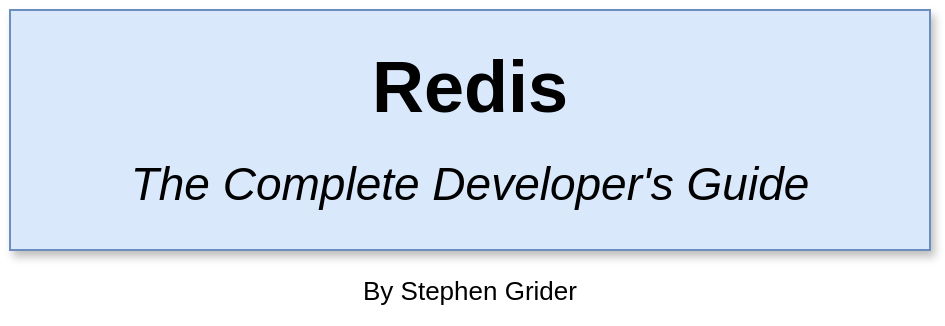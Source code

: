 <mxfile version="13.3.7" type="device" pages="2"><diagram id="y65mOSdOqaE_6ZBy6ljn" name="01 - int"><mxGraphModel dx="629" dy="349" grid="1" gridSize="10" guides="1" tooltips="1" connect="1" arrows="1" fold="1" page="1" pageScale="1" pageWidth="1920" pageHeight="1200" math="0" shadow="0"><root><mxCell id="0"/><mxCell id="1" parent="0"/><mxCell id="xomOhUDLkmy09ltK3X0Q-1" value="Redis&lt;br style=&quot;font-size: 36px&quot;&gt;&lt;span style=&quot;font-weight: normal&quot;&gt;&lt;i&gt;&lt;font style=&quot;font-size: 23px&quot;&gt;The Complete Developer's Guide&lt;/font&gt;&lt;/i&gt;&lt;/span&gt;" style="rounded=0;whiteSpace=wrap;html=1;fillColor=#dae8fc;strokeColor=#6c8ebf;shadow=1;fontSize=36;fontStyle=1" vertex="1" parent="1"><mxGeometry x="660" y="440" width="460" height="120" as="geometry"/></mxCell><mxCell id="xomOhUDLkmy09ltK3X0Q-2" value="By Stephen Grider" style="text;html=1;strokeColor=none;fillColor=none;align=center;verticalAlign=middle;whiteSpace=wrap;rounded=0;shadow=1;fontSize=13;fontStyle=0" vertex="1" parent="1"><mxGeometry x="700" y="570" width="380" height="20" as="geometry"/></mxCell></root></mxGraphModel></diagram><diagram id="S7z1ZiXRAy_TKu9vgH3I" name="02 - help"><mxGraphModel dx="439" dy="243" grid="1" gridSize="10" guides="1" tooltips="1" connect="1" arrows="1" fold="1" page="1" pageScale="1" pageWidth="1920" pageHeight="1200" math="0" shadow="0"><root><mxCell id="Z_28NAp0KcbKsxbte7Ra-0"/><mxCell id="Z_28NAp0KcbKsxbte7Ra-1" parent="Z_28NAp0KcbKsxbte7Ra-0"/><mxCell id="Z_28NAp0KcbKsxbte7Ra-2" value="Got stuck?" style="text;html=1;strokeColor=none;fillColor=none;align=center;verticalAlign=middle;whiteSpace=wrap;rounded=0;shadow=1;fontSize=16;fontStyle=1" vertex="1" parent="Z_28NAp0KcbKsxbte7Ra-1"><mxGeometry x="837.5" y="400" width="220" height="20" as="geometry"/></mxCell><mxCell id="Z_28NAp0KcbKsxbte7Ra-3" value="Search the course QA" style="rounded=0;whiteSpace=wrap;html=1;shadow=1;fontSize=13;fillColor=#dae8fc;strokeColor=#6c8ebf;" vertex="1" parent="Z_28NAp0KcbKsxbte7Ra-1"><mxGeometry x="800" y="420" width="295" height="40" as="geometry"/></mxCell><mxCell id="Z_28NAp0KcbKsxbte7Ra-4" value="Check out the Discord server&lt;br&gt;&lt;i&gt;&lt;font style=&quot;font-size: 10px&quot;&gt;(clickable link in the next lecture)&lt;/font&gt;&lt;/i&gt;" style="rounded=0;whiteSpace=wrap;html=1;shadow=1;fontSize=13;fillColor=#dae8fc;strokeColor=#6c8ebf;" vertex="1" parent="Z_28NAp0KcbKsxbte7Ra-1"><mxGeometry x="800" y="470" width="295" height="40" as="geometry"/></mxCell><mxCell id="Z_28NAp0KcbKsxbte7Ra-5" value="Google!" style="rounded=0;whiteSpace=wrap;html=1;shadow=1;fontSize=13;fillColor=#dae8fc;strokeColor=#6c8ebf;" vertex="1" parent="Z_28NAp0KcbKsxbte7Ra-1"><mxGeometry x="800" y="520" width="295" height="40" as="geometry"/></mxCell></root></mxGraphModel></diagram></mxfile>